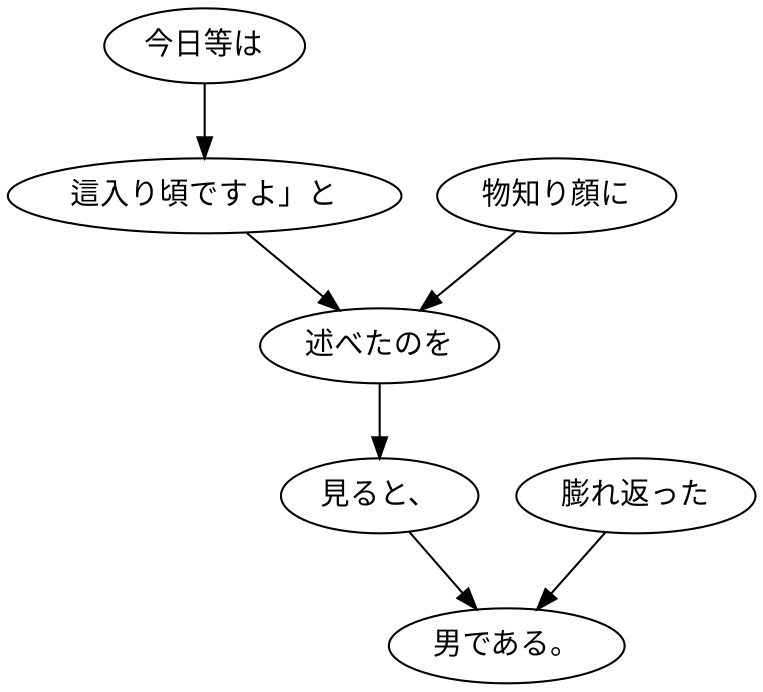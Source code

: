digraph graph4412 {
	node0 [label="今日等は"];
	node1 [label="這入り頃ですよ」と"];
	node2 [label="物知り顔に"];
	node3 [label="述べたのを"];
	node4 [label="見ると、"];
	node5 [label="膨れ返った"];
	node6 [label="男である。"];
	node0 -> node1;
	node1 -> node3;
	node2 -> node3;
	node3 -> node4;
	node4 -> node6;
	node5 -> node6;
}

